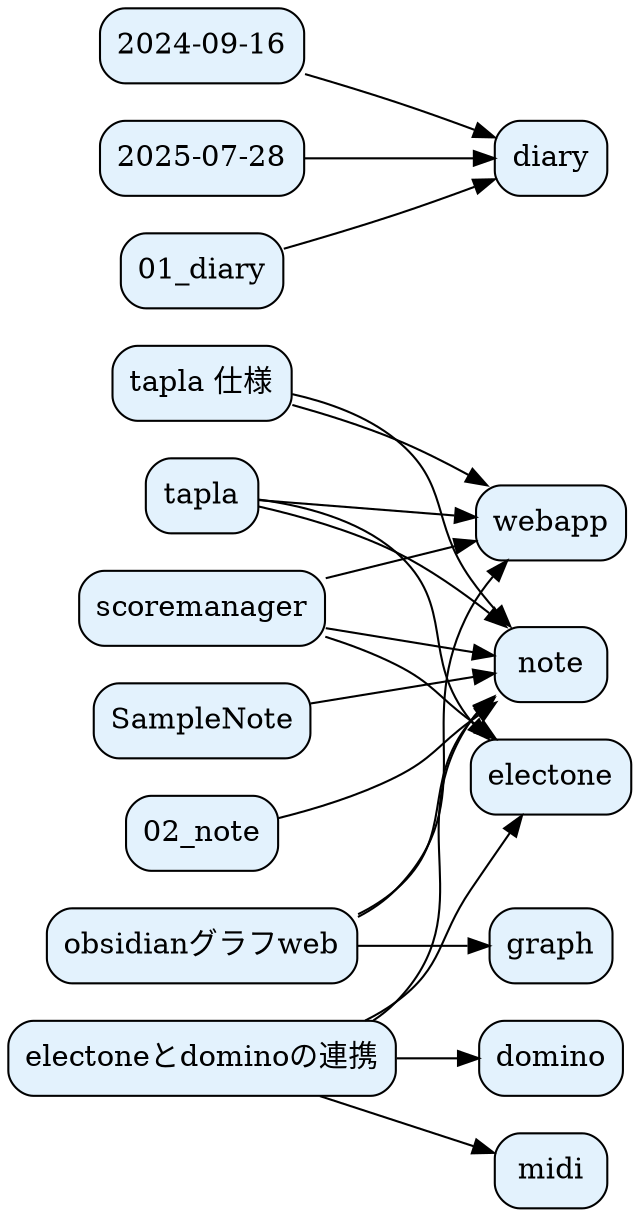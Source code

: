 digraph "obsidian-amatzk-template-main" {
    rankdir=LR;
    node [shape=box, style=rounded];
    "02_notes_____scoremanager_md" [label="scoremanager", fillcolor="#e3f2fd", style="filled,rounded"];
    "02_notes_2025_electone_domino____md" [label="electoneとdominoの連携", fillcolor="#e3f2fd", style="filled,rounded"];
    "02_notes_2025_obsidian___web_md" [label="obsidianグラフweb", fillcolor="#e3f2fd", style="filled,rounded"];
    "02_notes_tapla_tapla____md" [label="tapla 仕様", fillcolor="#e3f2fd", style="filled,rounded"];
    "02_notes_tapla_tapla_md" [label="tapla", fillcolor="#e3f2fd", style="filled,rounded"];
    "02_notes_2024_SampleNote_md" [label="SampleNote", fillcolor="#e3f2fd", style="filled,rounded"];
    "01_diary_2024_2024_09_16_md" [label="2024-09-16", fillcolor="#e3f2fd", style="filled,rounded"];
    "01_diary_2025_2025_07_28_md" [label="2025-07-28", fillcolor="#e3f2fd", style="filled,rounded"];
    "00_templates_02_note_md" [label="02_note", fillcolor="#e3f2fd", style="filled,rounded"];
    "00_templates_01_diary_md" [label="01_diary", fillcolor="#e3f2fd", style="filled,rounded"];
    "note" [label="note", fillcolor="#e3f2fd", style="filled,rounded"];
    "webapp" [label="webapp", fillcolor="#e3f2fd", style="filled,rounded"];
    "electone" [label="electone", fillcolor="#e3f2fd", style="filled,rounded"];
    "domino" [label="domino", fillcolor="#e3f2fd", style="filled,rounded"];
    "midi" [label="midi", fillcolor="#e3f2fd", style="filled,rounded"];
    "graph" [label="graph", fillcolor="#e3f2fd", style="filled,rounded"];
    "diary" [label="diary", fillcolor="#e3f2fd", style="filled,rounded"];
    "02_notes_____scoremanager_md" -> "note";
    "02_notes_____scoremanager_md" -> "webapp";
    "02_notes_____scoremanager_md" -> "electone";
    "02_notes_2025_electone_domino____md" -> "note";
    "02_notes_2025_electone_domino____md" -> "electone";
    "02_notes_2025_electone_domino____md" -> "domino";
    "02_notes_2025_electone_domino____md" -> "midi";
    "02_notes_2025_obsidian___web_md" -> "note";
    "02_notes_2025_obsidian___web_md" -> "webapp";
    "02_notes_2025_obsidian___web_md" -> "graph";
    "02_notes_tapla_tapla____md" -> "note";
    "02_notes_tapla_tapla____md" -> "webapp";
    "02_notes_tapla_tapla_md" -> "note";
    "02_notes_tapla_tapla_md" -> "webapp";
    "02_notes_tapla_tapla_md" -> "electone";
    "02_notes_2024_SampleNote_md" -> "note";
    "01_diary_2024_2024_09_16_md" -> "diary";
    "01_diary_2025_2025_07_28_md" -> "diary";
    "00_templates_02_note_md" -> "note";
    "00_templates_01_diary_md" -> "diary";
}